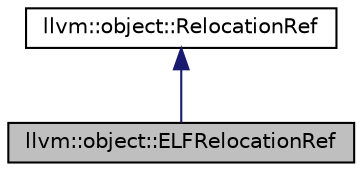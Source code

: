 digraph "llvm::object::ELFRelocationRef"
{
 // LATEX_PDF_SIZE
  bgcolor="transparent";
  edge [fontname="Helvetica",fontsize="10",labelfontname="Helvetica",labelfontsize="10"];
  node [fontname="Helvetica",fontsize="10",shape="box"];
  Node1 [label="llvm::object::ELFRelocationRef",height=0.2,width=0.4,color="black", fillcolor="grey75", style="filled", fontcolor="black",tooltip=" "];
  Node2 -> Node1 [dir="back",color="midnightblue",fontsize="10",style="solid",fontname="Helvetica"];
  Node2 [label="llvm::object::RelocationRef",height=0.2,width=0.4,color="black",URL="$classllvm_1_1object_1_1RelocationRef.html",tooltip="This is a value type class that represents a single relocation in the list of relocations in the obje..."];
}

